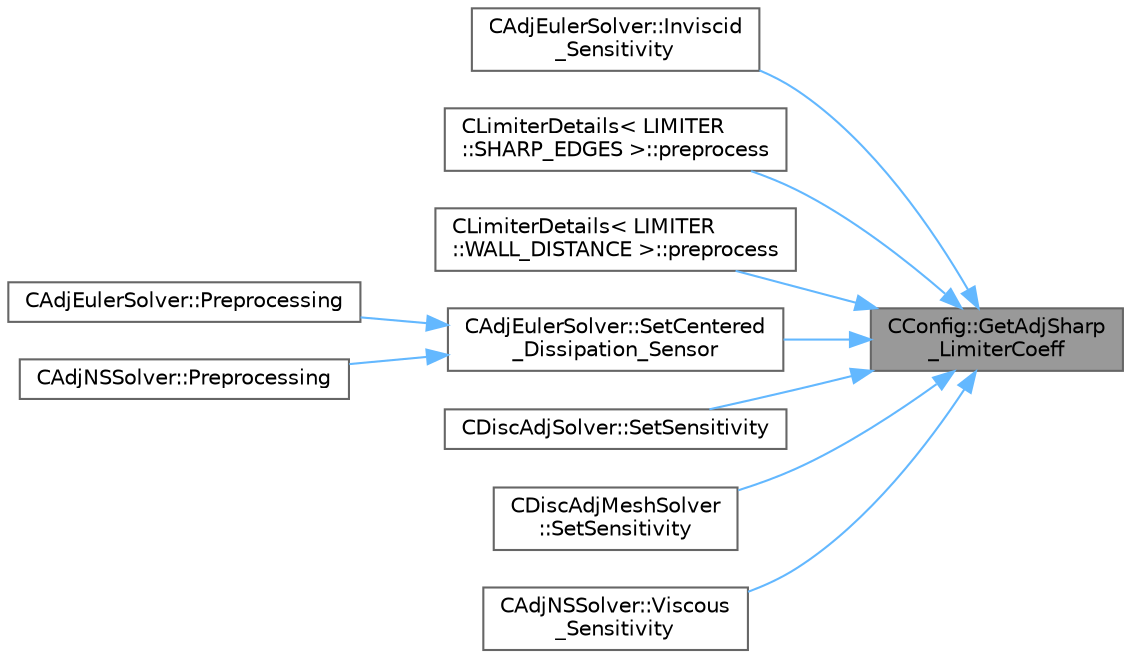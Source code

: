 digraph "CConfig::GetAdjSharp_LimiterCoeff"
{
 // LATEX_PDF_SIZE
  bgcolor="transparent";
  edge [fontname=Helvetica,fontsize=10,labelfontname=Helvetica,labelfontsize=10];
  node [fontname=Helvetica,fontsize=10,shape=box,height=0.2,width=0.4];
  rankdir="RL";
  Node1 [id="Node000001",label="CConfig::GetAdjSharp\l_LimiterCoeff",height=0.2,width=0.4,color="gray40", fillcolor="grey60", style="filled", fontcolor="black",tooltip="Get the value of sharp edge limiter."];
  Node1 -> Node2 [id="edge1_Node000001_Node000002",dir="back",color="steelblue1",style="solid",tooltip=" "];
  Node2 [id="Node000002",label="CAdjEulerSolver::Inviscid\l_Sensitivity",height=0.2,width=0.4,color="grey40", fillcolor="white", style="filled",URL="$classCAdjEulerSolver.html#aa87a2220c946b47cb35c395c035f96e5",tooltip="Compute the inviscid sensitivity of the functional."];
  Node1 -> Node3 [id="edge2_Node000001_Node000003",dir="back",color="steelblue1",style="solid",tooltip=" "];
  Node3 [id="Node000003",label="CLimiterDetails\< LIMITER\l::SHARP_EDGES \>::preprocess",height=0.2,width=0.4,color="grey40", fillcolor="white", style="filled",URL="$structCLimiterDetails_3_01LIMITER_1_1SHARP__EDGES_01_4.html#a9f48bf3efdf7d8b29bed0a9c161d5d6a",tooltip="Store the reference lenght based eps^2 parameter."];
  Node1 -> Node4 [id="edge3_Node000001_Node000004",dir="back",color="steelblue1",style="solid",tooltip=" "];
  Node4 [id="Node000004",label="CLimiterDetails\< LIMITER\l::WALL_DISTANCE \>::preprocess",height=0.2,width=0.4,color="grey40", fillcolor="white", style="filled",URL="$structCLimiterDetails_3_01LIMITER_1_1WALL__DISTANCE_01_4.html#aa17a6dbcd5f28c7671ba8c23cb183c2e",tooltip="Store the reference lenght based eps^2 parameter."];
  Node1 -> Node5 [id="edge4_Node000001_Node000005",dir="back",color="steelblue1",style="solid",tooltip=" "];
  Node5 [id="Node000005",label="CAdjEulerSolver::SetCentered\l_Dissipation_Sensor",height=0.2,width=0.4,color="grey40", fillcolor="white", style="filled",URL="$classCAdjEulerSolver.html#af1b72ed76900f821d2f51942cb4252db",tooltip="Compute the sensor for higher order dissipation control in rotating problems."];
  Node5 -> Node6 [id="edge5_Node000005_Node000006",dir="back",color="steelblue1",style="solid",tooltip=" "];
  Node6 [id="Node000006",label="CAdjEulerSolver::Preprocessing",height=0.2,width=0.4,color="grey40", fillcolor="white", style="filled",URL="$classCAdjEulerSolver.html#a64baf8c7af6006bdc4ad0919f7c2507a",tooltip="Initialize the residual vectors."];
  Node5 -> Node7 [id="edge6_Node000005_Node000007",dir="back",color="steelblue1",style="solid",tooltip=" "];
  Node7 [id="Node000007",label="CAdjNSSolver::Preprocessing",height=0.2,width=0.4,color="grey40", fillcolor="white", style="filled",URL="$classCAdjNSSolver.html#a0669f6fb8ef7cd7800d151d4aff7d3f6",tooltip="Restart residual and compute gradients."];
  Node1 -> Node8 [id="edge7_Node000001_Node000008",dir="back",color="steelblue1",style="solid",tooltip=" "];
  Node8 [id="Node000008",label="CDiscAdjSolver::SetSensitivity",height=0.2,width=0.4,color="grey40", fillcolor="white", style="filled",URL="$classCDiscAdjSolver.html#a21a12c16fae44dfa916e27cf3a938b31",tooltip="Extract and set the geometrical sensitivity."];
  Node1 -> Node9 [id="edge8_Node000001_Node000009",dir="back",color="steelblue1",style="solid",tooltip=" "];
  Node9 [id="Node000009",label="CDiscAdjMeshSolver\l::SetSensitivity",height=0.2,width=0.4,color="grey40", fillcolor="white", style="filled",URL="$classCDiscAdjMeshSolver.html#aebbe0bcb0b07daa76d7ea6851125696e",tooltip="Extract and set the geometrical sensitivity."];
  Node1 -> Node10 [id="edge9_Node000001_Node000010",dir="back",color="steelblue1",style="solid",tooltip=" "];
  Node10 [id="Node000010",label="CAdjNSSolver::Viscous\l_Sensitivity",height=0.2,width=0.4,color="grey40", fillcolor="white", style="filled",URL="$classCAdjNSSolver.html#a6e72f094190680fa7fb078d7aae9c1d8",tooltip="Compute the viscous sensitivity of the functional."];
}
